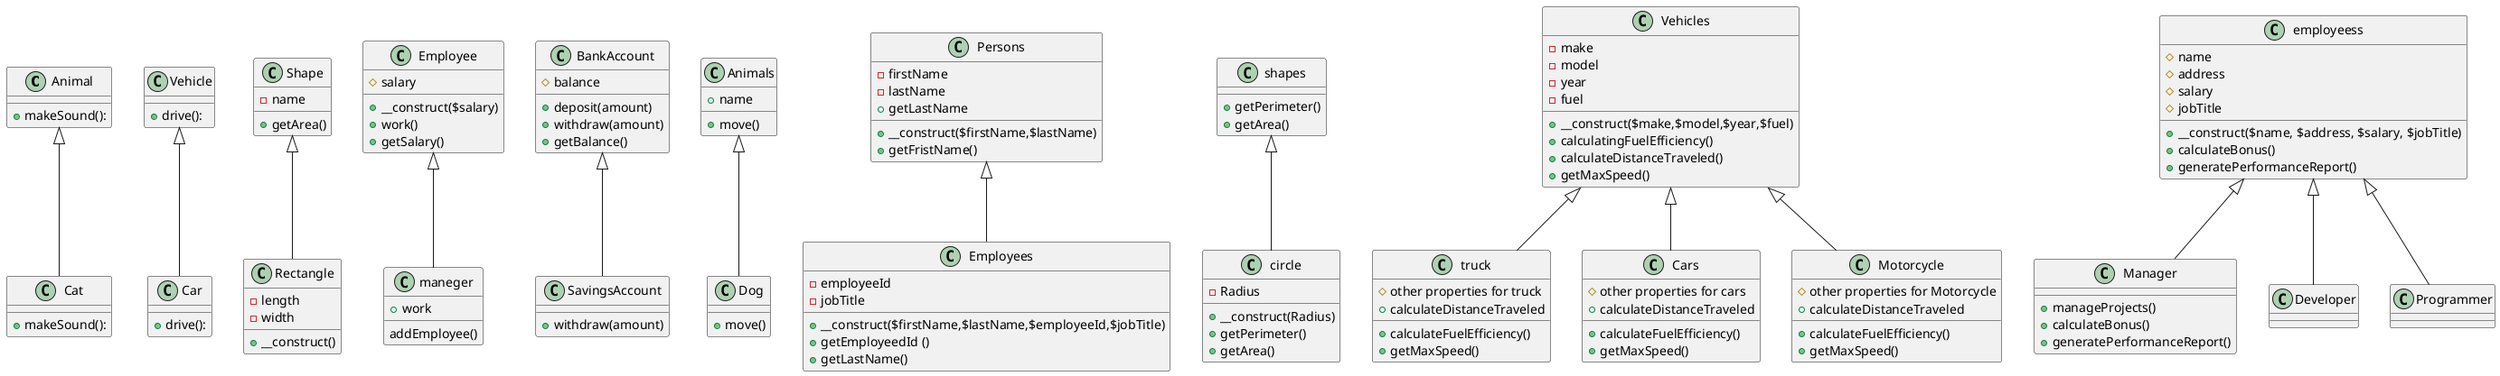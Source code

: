 @startuml

class Animal {
    + makeSound():
}

class Cat extends Animal {
    + makeSound():
}


class Vehicle {
    + drive():
}

class Car extends Vehicle{
    + drive():
}



class Shape {
    - name
    + getArea()
}

class Rectangle extends Shape {
    - length
    - width
    + __construct()
}


class Employee {
    #salary
    +__construct($salary)
    +work()
    +getSalary()
}

class maneger extends Employee{
    +work
    addEmployee()
}

class BankAccount{
    #balance
    +deposit(amount)
    +withdraw(amount)
    + getBalance()
}

class SavingsAccount extends BankAccount{
    + withdraw(amount)
}


class Animals{
    +name
    +move()
}

class Dog extends Animals{
    +move()
}


class Persons{
    -firstName
    -lastName
    + __construct($firstName,$lastName)
    +getFristName()
    +getLastName
}

class Employees extends Persons{
    -employeeId
    -jobTitle
    + __construct($firstName,$lastName,$employeeId,$jobTitle)
    +getEmployeedId ()
    +getLastName()
}

class shapes{
    +getPerimeter()
    +getArea()
}

class circle extends shapes{
    -Radius
    +__construct(Radius)
    +getPerimeter()
    +getArea()
}

class Vehicles{
    -make
    -model
    -year
    -fuel
    + __construct($make,$model,$year,$fuel)
    +calculatingFuelEfficiency()
    +calculateDistanceTraveled()
    +getMaxSpeed()
}

class truck extends Vehicles{
    #other properties for truck
    + calculateFuelEfficiency()
   + calculateDistanceTraveled
   + getMaxSpeed()
}

class Cars extends Vehicles{
    #other properties for cars
    + calculateFuelEfficiency()
    + calculateDistanceTraveled
    + getMaxSpeed()
}

class Motorcycle extends Vehicles{
    #other properties for Motorcycle
     + calculateFuelEfficiency()
   + calculateDistanceTraveled
   + getMaxSpeed()

}

class employeess{
    #name
    #address
    #salary
    #jobTitle
     + __construct($name, $address, $salary, $jobTitle)
     +calculateBonus()
     +generatePerformanceReport()
}

class Manager extends employeess{
    + manageProjects()
    + calculateBonus()
    +generatePerformanceReport()
 }

class Developer extends employeess{

}

class Programmer extends employeess{


}

@enduml